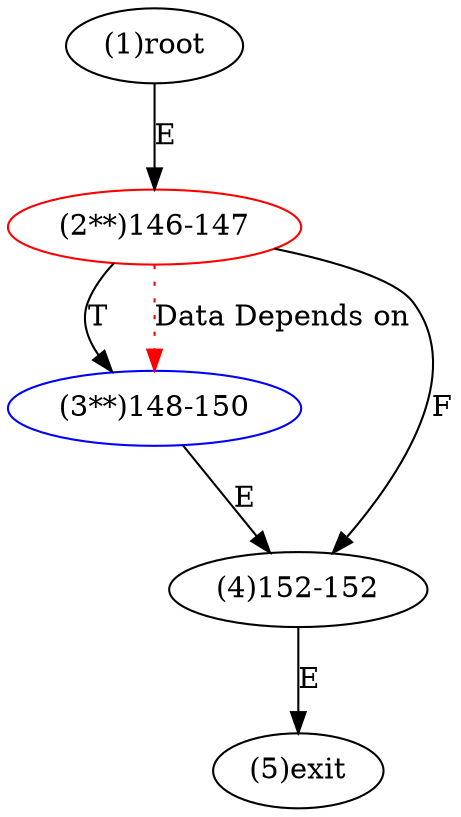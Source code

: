 digraph "" { 
1[ label="(1)root"];
2[ label="(2**)146-147",color=red];
3[ label="(3**)148-150",color=blue];
4[ label="(4)152-152"];
5[ label="(5)exit"];
1->2[ label="E"];
2->4[ label="F"];
2->3[ label="T"];
3->4[ label="E"];
4->5[ label="E"];
2->3[ color="red" label="Data Depends on" style = dotted ];
}
